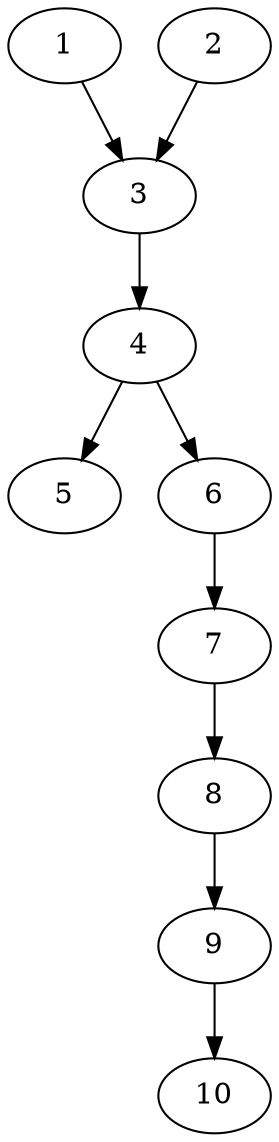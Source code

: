 // DAG automatically generated by daggen at Tue Aug  6 16:21:19 2019
// ./daggen --dot -n 10 --ccr 0.4 --fat 0.4 --regular 0.5 --density 0.7 --mindata 5242880 --maxdata 52428800 
digraph G {
  1 [size="41410560", alpha="0.06", expect_size="16564224"] 
  1 -> 3 [size ="16564224"]
  2 [size="22671360", alpha="0.02", expect_size="9068544"] 
  2 -> 3 [size ="9068544"]
  3 [size="94548480", alpha="0.01", expect_size="37819392"] 
  3 -> 4 [size ="37819392"]
  4 [size="77504000", alpha="0.09", expect_size="31001600"] 
  4 -> 5 [size ="31001600"]
  4 -> 6 [size ="31001600"]
  5 [size="114816000", alpha="0.07", expect_size="45926400"] 
  6 [size="54218240", alpha="0.09", expect_size="21687296"] 
  6 -> 7 [size ="21687296"]
  7 [size="14003200", alpha="0.02", expect_size="5601280"] 
  7 -> 8 [size ="5601280"]
  8 [size="66324480", alpha="0.15", expect_size="26529792"] 
  8 -> 9 [size ="26529792"]
  9 [size="102312960", alpha="0.14", expect_size="40925184"] 
  9 -> 10 [size ="40925184"]
  10 [size="33704960", alpha="0.15", expect_size="13481984"] 
}
